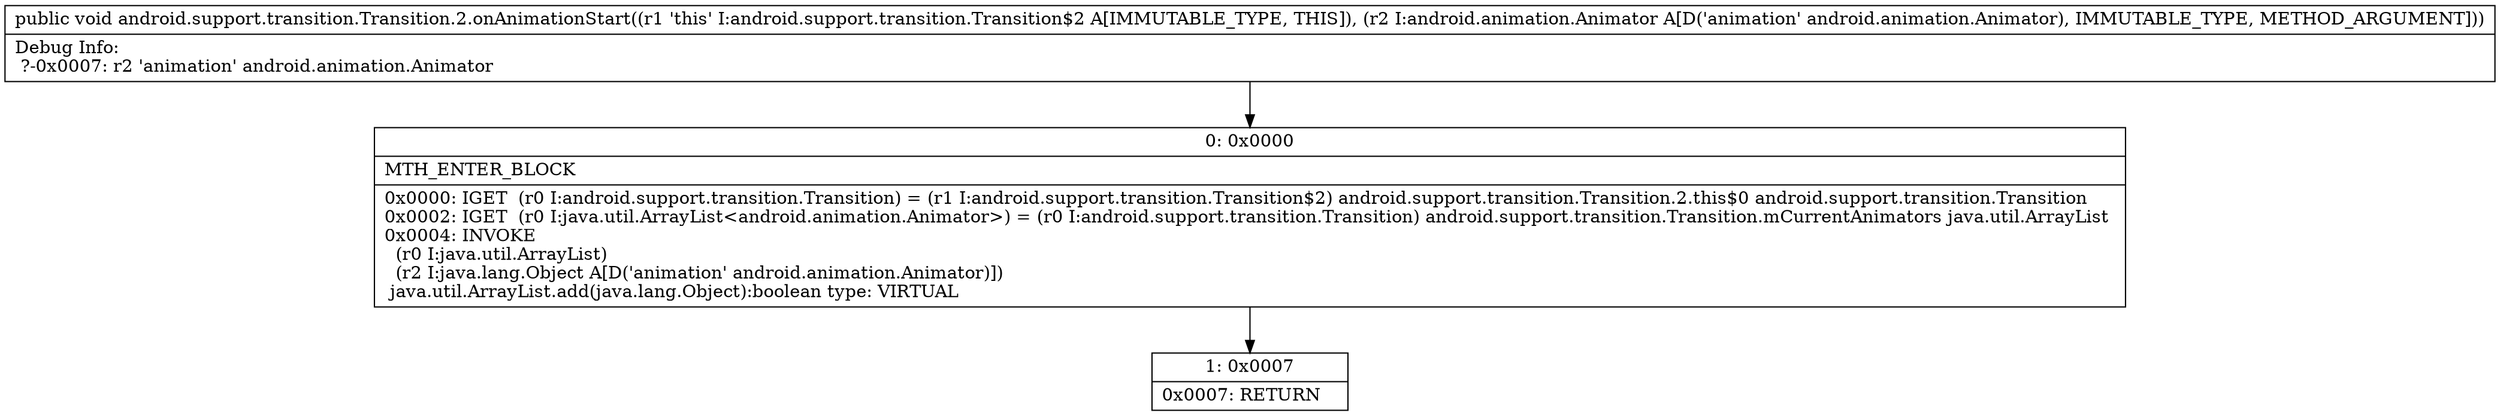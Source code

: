 digraph "CFG forandroid.support.transition.Transition.2.onAnimationStart(Landroid\/animation\/Animator;)V" {
Node_0 [shape=record,label="{0\:\ 0x0000|MTH_ENTER_BLOCK\l|0x0000: IGET  (r0 I:android.support.transition.Transition) = (r1 I:android.support.transition.Transition$2) android.support.transition.Transition.2.this$0 android.support.transition.Transition \l0x0002: IGET  (r0 I:java.util.ArrayList\<android.animation.Animator\>) = (r0 I:android.support.transition.Transition) android.support.transition.Transition.mCurrentAnimators java.util.ArrayList \l0x0004: INVOKE  \l  (r0 I:java.util.ArrayList)\l  (r2 I:java.lang.Object A[D('animation' android.animation.Animator)])\l java.util.ArrayList.add(java.lang.Object):boolean type: VIRTUAL \l}"];
Node_1 [shape=record,label="{1\:\ 0x0007|0x0007: RETURN   \l}"];
MethodNode[shape=record,label="{public void android.support.transition.Transition.2.onAnimationStart((r1 'this' I:android.support.transition.Transition$2 A[IMMUTABLE_TYPE, THIS]), (r2 I:android.animation.Animator A[D('animation' android.animation.Animator), IMMUTABLE_TYPE, METHOD_ARGUMENT]))  | Debug Info:\l  ?\-0x0007: r2 'animation' android.animation.Animator\l}"];
MethodNode -> Node_0;
Node_0 -> Node_1;
}

